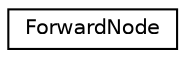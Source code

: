 digraph "类继承关系图"
{
 // LATEX_PDF_SIZE
  edge [fontname="Helvetica",fontsize="10",labelfontname="Helvetica",labelfontsize="10"];
  node [fontname="Helvetica",fontsize="10",shape=record];
  rankdir="LR";
  Node0 [label="ForwardNode",height=0.2,width=0.4,color="black", fillcolor="white", style="filled",URL="$class_forward_node.html",tooltip="聊天记录里每个消息"];
}
